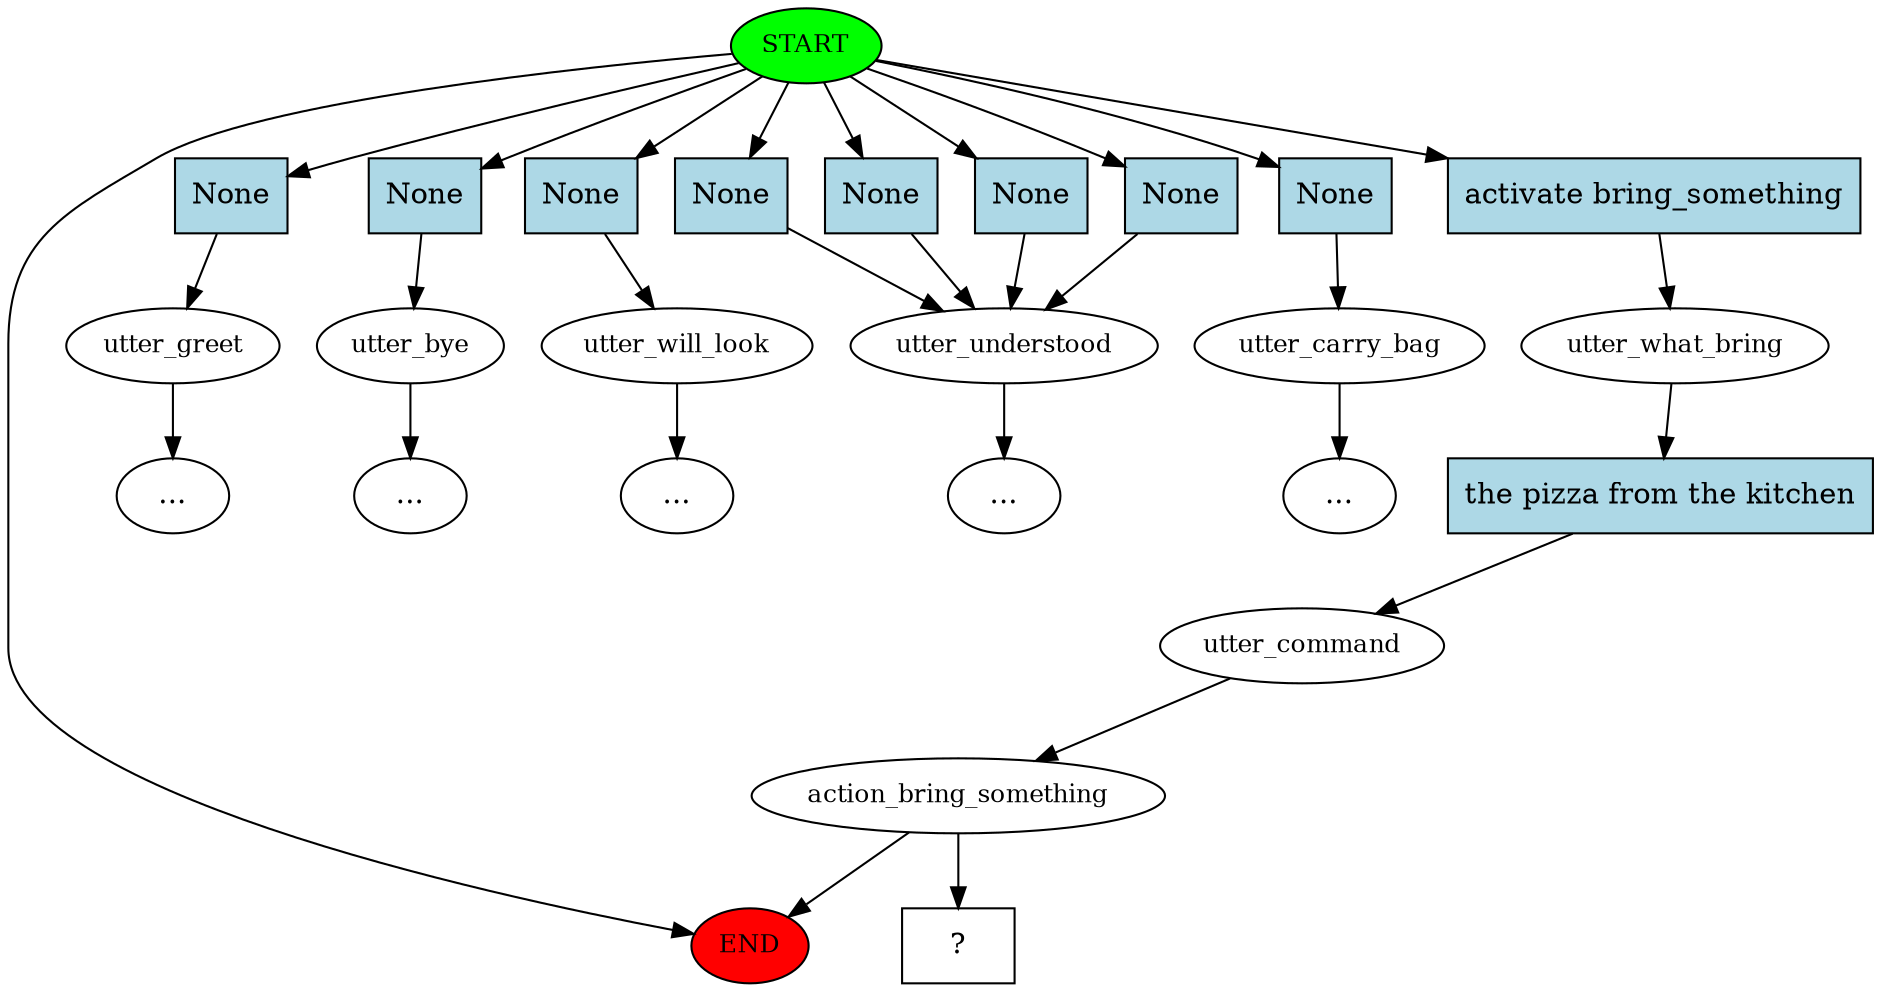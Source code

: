 digraph  {
0 [class="start active", fillcolor=green, fontsize=12, label=START, style=filled];
"-1" [class=end, fillcolor=red, fontsize=12, label=END, style=filled];
1 [class="", fontsize=12, label=utter_greet];
2 [class="", fontsize=12, label=utter_bye];
"-4" [class=ellipsis, label="..."];
3 [class="", fontsize=12, label=utter_will_look];
"-5" [class=ellipsis, label="..."];
4 [class="", fontsize=12, label=utter_understood];
6 [class="", fontsize=12, label=utter_carry_bag];
"-8" [class=ellipsis, label="..."];
"-9" [class=ellipsis, label="..."];
11 [class=active, fontsize=12, label=utter_what_bring];
12 [class=active, fontsize=12, label=utter_command];
13 [class=active, fontsize=12, label=action_bring_something];
"-14" [class=ellipsis, label="..."];
19 [class="intent dashed active", label="  ?  ", shape=rect];
20 [class=intent, fillcolor=lightblue, label=None, shape=rect, style=filled];
21 [class=intent, fillcolor=lightblue, label=None, shape=rect, style=filled];
22 [class=intent, fillcolor=lightblue, label=None, shape=rect, style=filled];
23 [class=intent, fillcolor=lightblue, label=None, shape=rect, style=filled];
24 [class=intent, fillcolor=lightblue, label=None, shape=rect, style=filled];
25 [class=intent, fillcolor=lightblue, label=None, shape=rect, style=filled];
26 [class=intent, fillcolor=lightblue, label=None, shape=rect, style=filled];
27 [class=intent, fillcolor=lightblue, label=None, shape=rect, style=filled];
28 [class="intent active", fillcolor=lightblue, label="activate bring_something", shape=rect, style=filled];
29 [class="intent active", fillcolor=lightblue, label="the pizza from the kitchen", shape=rect, style=filled];
0 -> "-1"  [class="", key=NONE, label=""];
0 -> 20  [class="", key=0];
0 -> 21  [class="", key=0];
0 -> 22  [class="", key=0];
0 -> 23  [class="", key=0];
0 -> 24  [class="", key=0];
0 -> 25  [class="", key=0];
0 -> 26  [class="", key=0];
0 -> 27  [class="", key=0];
0 -> 28  [class=active, key=0];
1 -> "-9"  [class="", key=NONE, label=""];
2 -> "-4"  [class="", key=NONE, label=""];
3 -> "-5"  [class="", key=NONE, label=""];
4 -> "-14"  [class="", key=NONE, label=""];
6 -> "-8"  [class="", key=NONE, label=""];
11 -> 29  [class=active, key=0];
12 -> 13  [class=active, key=NONE, label=""];
13 -> "-1"  [class="", key=NONE, label=""];
13 -> 19  [class=active, key=NONE, label=""];
20 -> 1  [class="", key=0];
21 -> 2  [class="", key=0];
22 -> 3  [class="", key=0];
23 -> 4  [class="", key=0];
24 -> 4  [class="", key=0];
25 -> 4  [class="", key=0];
26 -> 4  [class="", key=0];
27 -> 6  [class="", key=0];
28 -> 11  [class=active, key=0];
29 -> 12  [class=active, key=0];
}
